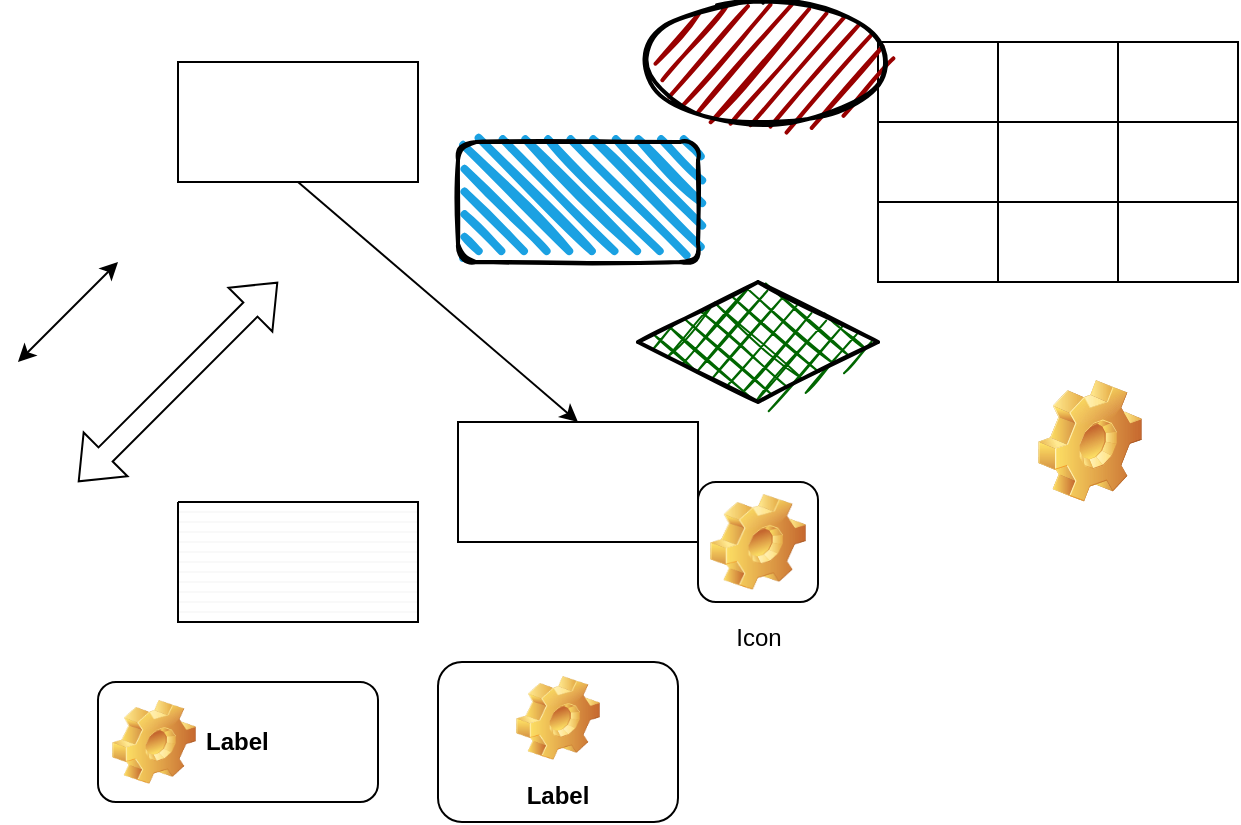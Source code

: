 <mxfile version="18.2.0" type="github"><diagram id="3WNgazmUBiRKhOUVSZO1" name="Page-1"><mxGraphModel dx="1234" dy="698" grid="1" gridSize="10" guides="1" tooltips="1" connect="1" arrows="1" fold="1" page="1" pageScale="1" pageWidth="827" pageHeight="1169" math="0" shadow="0"><root><mxCell id="0"/><mxCell id="1" parent="0"/><mxCell id="XKQHM7UuXNxFWcrySqwz-1" value="" style="rounded=0;whiteSpace=wrap;html=1;" parent="1" vertex="1"><mxGeometry x="180" y="160" width="120" height="60" as="geometry"/></mxCell><mxCell id="XKQHM7UuXNxFWcrySqwz-2" value="" style="rounded=0;whiteSpace=wrap;html=1;" parent="1" vertex="1"><mxGeometry x="320" y="340" width="120" height="60" as="geometry"/></mxCell><mxCell id="XKQHM7UuXNxFWcrySqwz-4" value="" style="shape=table;html=1;whiteSpace=wrap;startSize=0;container=1;collapsible=0;childLayout=tableLayout;" parent="1" vertex="1"><mxGeometry x="530" y="150" width="180" height="120" as="geometry"/></mxCell><mxCell id="XKQHM7UuXNxFWcrySqwz-5" value="" style="shape=tableRow;horizontal=0;startSize=0;swimlaneHead=0;swimlaneBody=0;top=0;left=0;bottom=0;right=0;collapsible=0;dropTarget=0;fillColor=none;points=[[0,0.5],[1,0.5]];portConstraint=eastwest;" parent="XKQHM7UuXNxFWcrySqwz-4" vertex="1"><mxGeometry width="180" height="40" as="geometry"/></mxCell><mxCell id="XKQHM7UuXNxFWcrySqwz-6" value="" style="shape=partialRectangle;html=1;whiteSpace=wrap;connectable=0;fillColor=none;top=0;left=0;bottom=0;right=0;overflow=hidden;" parent="XKQHM7UuXNxFWcrySqwz-5" vertex="1"><mxGeometry width="60" height="40" as="geometry"><mxRectangle width="60" height="40" as="alternateBounds"/></mxGeometry></mxCell><mxCell id="XKQHM7UuXNxFWcrySqwz-7" value="" style="shape=partialRectangle;html=1;whiteSpace=wrap;connectable=0;fillColor=none;top=0;left=0;bottom=0;right=0;overflow=hidden;" parent="XKQHM7UuXNxFWcrySqwz-5" vertex="1"><mxGeometry x="60" width="60" height="40" as="geometry"><mxRectangle width="60" height="40" as="alternateBounds"/></mxGeometry></mxCell><mxCell id="XKQHM7UuXNxFWcrySqwz-8" value="" style="shape=partialRectangle;html=1;whiteSpace=wrap;connectable=0;fillColor=none;top=0;left=0;bottom=0;right=0;overflow=hidden;" parent="XKQHM7UuXNxFWcrySqwz-5" vertex="1"><mxGeometry x="120" width="60" height="40" as="geometry"><mxRectangle width="60" height="40" as="alternateBounds"/></mxGeometry></mxCell><mxCell id="XKQHM7UuXNxFWcrySqwz-9" value="" style="shape=tableRow;horizontal=0;startSize=0;swimlaneHead=0;swimlaneBody=0;top=0;left=0;bottom=0;right=0;collapsible=0;dropTarget=0;fillColor=none;points=[[0,0.5],[1,0.5]];portConstraint=eastwest;" parent="XKQHM7UuXNxFWcrySqwz-4" vertex="1"><mxGeometry y="40" width="180" height="40" as="geometry"/></mxCell><mxCell id="XKQHM7UuXNxFWcrySqwz-10" value="" style="shape=partialRectangle;html=1;whiteSpace=wrap;connectable=0;fillColor=none;top=0;left=0;bottom=0;right=0;overflow=hidden;" parent="XKQHM7UuXNxFWcrySqwz-9" vertex="1"><mxGeometry width="60" height="40" as="geometry"><mxRectangle width="60" height="40" as="alternateBounds"/></mxGeometry></mxCell><mxCell id="XKQHM7UuXNxFWcrySqwz-11" value="" style="shape=partialRectangle;html=1;whiteSpace=wrap;connectable=0;fillColor=none;top=0;left=0;bottom=0;right=0;overflow=hidden;" parent="XKQHM7UuXNxFWcrySqwz-9" vertex="1"><mxGeometry x="60" width="60" height="40" as="geometry"><mxRectangle width="60" height="40" as="alternateBounds"/></mxGeometry></mxCell><mxCell id="XKQHM7UuXNxFWcrySqwz-12" value="" style="shape=partialRectangle;html=1;whiteSpace=wrap;connectable=0;fillColor=none;top=0;left=0;bottom=0;right=0;overflow=hidden;" parent="XKQHM7UuXNxFWcrySqwz-9" vertex="1"><mxGeometry x="120" width="60" height="40" as="geometry"><mxRectangle width="60" height="40" as="alternateBounds"/></mxGeometry></mxCell><mxCell id="XKQHM7UuXNxFWcrySqwz-13" value="" style="shape=tableRow;horizontal=0;startSize=0;swimlaneHead=0;swimlaneBody=0;top=0;left=0;bottom=0;right=0;collapsible=0;dropTarget=0;fillColor=none;points=[[0,0.5],[1,0.5]];portConstraint=eastwest;" parent="XKQHM7UuXNxFWcrySqwz-4" vertex="1"><mxGeometry y="80" width="180" height="40" as="geometry"/></mxCell><mxCell id="XKQHM7UuXNxFWcrySqwz-14" value="" style="shape=partialRectangle;html=1;whiteSpace=wrap;connectable=0;fillColor=none;top=0;left=0;bottom=0;right=0;overflow=hidden;" parent="XKQHM7UuXNxFWcrySqwz-13" vertex="1"><mxGeometry width="60" height="40" as="geometry"><mxRectangle width="60" height="40" as="alternateBounds"/></mxGeometry></mxCell><mxCell id="XKQHM7UuXNxFWcrySqwz-15" value="" style="shape=partialRectangle;html=1;whiteSpace=wrap;connectable=0;fillColor=none;top=0;left=0;bottom=0;right=0;overflow=hidden;" parent="XKQHM7UuXNxFWcrySqwz-13" vertex="1"><mxGeometry x="60" width="60" height="40" as="geometry"><mxRectangle width="60" height="40" as="alternateBounds"/></mxGeometry></mxCell><mxCell id="XKQHM7UuXNxFWcrySqwz-16" value="" style="shape=partialRectangle;html=1;whiteSpace=wrap;connectable=0;fillColor=none;top=0;left=0;bottom=0;right=0;overflow=hidden;pointerEvents=1;" parent="XKQHM7UuXNxFWcrySqwz-13" vertex="1"><mxGeometry x="120" width="60" height="40" as="geometry"><mxRectangle width="60" height="40" as="alternateBounds"/></mxGeometry></mxCell><mxCell id="XKQHM7UuXNxFWcrySqwz-17" value="" style="verticalLabelPosition=bottom;verticalAlign=top;html=1;shape=mxgraph.basic.patternFillRect;fillStyle=hor;step=5;fillStrokeWidth=0.2;fillStrokeColor=#dddddd;" parent="1" vertex="1"><mxGeometry x="180" y="380" width="120" height="60" as="geometry"/></mxCell><mxCell id="XKQHM7UuXNxFWcrySqwz-18" value="" style="shape=flexArrow;endArrow=classic;startArrow=classic;html=1;rounded=0;" parent="1" edge="1"><mxGeometry width="100" height="100" relative="1" as="geometry"><mxPoint x="130" y="370" as="sourcePoint"/><mxPoint x="230" y="270" as="targetPoint"/></mxGeometry></mxCell><mxCell id="XKQHM7UuXNxFWcrySqwz-20" value="" style="endArrow=classic;startArrow=classic;html=1;rounded=0;" parent="1" edge="1"><mxGeometry width="50" height="50" relative="1" as="geometry"><mxPoint x="100" y="310" as="sourcePoint"/><mxPoint x="150" y="260" as="targetPoint"/></mxGeometry></mxCell><mxCell id="XKQHM7UuXNxFWcrySqwz-21" value="" style="endArrow=classic;html=1;rounded=0;entryX=0.5;entryY=0;entryDx=0;entryDy=0;" parent="1" target="XKQHM7UuXNxFWcrySqwz-2" edge="1"><mxGeometry width="50" height="50" relative="1" as="geometry"><mxPoint x="240" y="220" as="sourcePoint"/><mxPoint x="290" y="170" as="targetPoint"/></mxGeometry></mxCell><mxCell id="XKQHM7UuXNxFWcrySqwz-22" value="" style="rounded=1;whiteSpace=wrap;html=1;strokeWidth=2;fillWeight=4;hachureGap=8;hachureAngle=45;fillColor=#1ba1e2;sketch=1;" parent="1" vertex="1"><mxGeometry x="320" y="200" width="120" height="60" as="geometry"/></mxCell><mxCell id="XKQHM7UuXNxFWcrySqwz-23" value="" style="ellipse;whiteSpace=wrap;html=1;strokeWidth=2;fillWeight=2;hachureGap=8;fillColor=#990000;fillStyle=dots;sketch=1;" parent="1" vertex="1"><mxGeometry x="414" y="130" width="120" height="60" as="geometry"/></mxCell><mxCell id="XKQHM7UuXNxFWcrySqwz-24" value="" style="rhombus;whiteSpace=wrap;html=1;strokeWidth=2;fillWeight=-1;hachureGap=8;fillStyle=cross-hatch;fillColor=#006600;sketch=1;" parent="1" vertex="1"><mxGeometry x="410" y="270" width="120" height="60" as="geometry"/></mxCell><mxCell id="XKQHM7UuXNxFWcrySqwz-25" value="Icon" style="icon;html=1;image=img/clipart/Gear_128x128.png" parent="1" vertex="1"><mxGeometry x="440" y="370" width="60" height="60" as="geometry"/></mxCell><mxCell id="XKQHM7UuXNxFWcrySqwz-26" value="" style="shape=image;html=1;verticalLabelPosition=bottom;verticalAlign=top;imageAspect=1;aspect=fixed;image=img/clipart/Gear_128x128.png" parent="1" vertex="1"><mxGeometry x="610" y="319" width="52" height="61" as="geometry"/></mxCell><mxCell id="XKQHM7UuXNxFWcrySqwz-27" value="Label" style="label;whiteSpace=wrap;html=1;image=img/clipart/Gear_128x128.png" parent="1" vertex="1"><mxGeometry x="140" y="470" width="140" height="60" as="geometry"/></mxCell><mxCell id="XKQHM7UuXNxFWcrySqwz-28" value="Label" style="label;whiteSpace=wrap;html=1;align=center;verticalAlign=bottom;spacingLeft=0;spacingBottom=4;imageAlign=center;imageVerticalAlign=top;image=img/clipart/Gear_128x128.png" parent="1" vertex="1"><mxGeometry x="310" y="460" width="120" height="80" as="geometry"/></mxCell></root></mxGraphModel></diagram></mxfile>